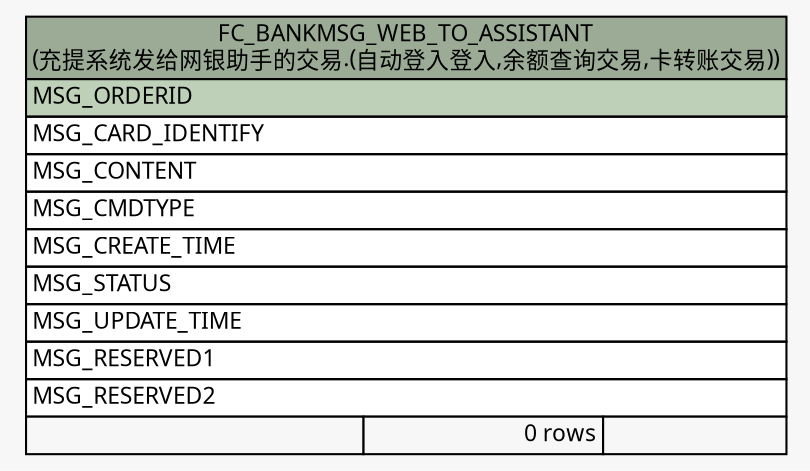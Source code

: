 // dot 2.26.0 on Linux 2.6.32-504.3.3.el6.x86_64
// SchemaSpy rev Unknown
digraph "FC_BANKMSG_WEB_TO_ASSISTANT" {
  graph [
    rankdir="RL"
    bgcolor="#f7f7f7"
    nodesep="0.18"
    ranksep="0.46"
    fontname="Microsoft YaHei"
    fontsize="11"
  ];
  node [
    fontname="Microsoft YaHei"
    fontsize="11"
    shape="plaintext"
  ];
  edge [
    arrowsize="0.8"
  ];
  "FC_BANKMSG_WEB_TO_ASSISTANT" [
    label=<
    <TABLE BORDER="0" CELLBORDER="1" CELLSPACING="0" BGCOLOR="#ffffff">
      <TR><TD COLSPAN="3" BGCOLOR="#9bab96" ALIGN="CENTER">FC_BANKMSG_WEB_TO_ASSISTANT<br/>(充提系统发给网银助手的交易.(自动登入登入,余额查询交易,卡转账交易))</TD></TR>
      <TR><TD PORT="MSG_ORDERID" COLSPAN="3" BGCOLOR="#bed1b8" ALIGN="LEFT">MSG_ORDERID</TD></TR>
      <TR><TD PORT="MSG_CARD_IDENTIFY" COLSPAN="3" ALIGN="LEFT">MSG_CARD_IDENTIFY</TD></TR>
      <TR><TD PORT="MSG_CONTENT" COLSPAN="3" ALIGN="LEFT">MSG_CONTENT</TD></TR>
      <TR><TD PORT="MSG_CMDTYPE" COLSPAN="3" ALIGN="LEFT">MSG_CMDTYPE</TD></TR>
      <TR><TD PORT="MSG_CREATE_TIME" COLSPAN="3" ALIGN="LEFT">MSG_CREATE_TIME</TD></TR>
      <TR><TD PORT="MSG_STATUS" COLSPAN="3" ALIGN="LEFT">MSG_STATUS</TD></TR>
      <TR><TD PORT="MSG_UPDATE_TIME" COLSPAN="3" ALIGN="LEFT">MSG_UPDATE_TIME</TD></TR>
      <TR><TD PORT="MSG_RESERVED1" COLSPAN="3" ALIGN="LEFT">MSG_RESERVED1</TD></TR>
      <TR><TD PORT="MSG_RESERVED2" COLSPAN="3" ALIGN="LEFT">MSG_RESERVED2</TD></TR>
      <TR><TD ALIGN="LEFT" BGCOLOR="#f7f7f7">  </TD><TD ALIGN="RIGHT" BGCOLOR="#f7f7f7">0 rows</TD><TD ALIGN="RIGHT" BGCOLOR="#f7f7f7">  </TD></TR>
    </TABLE>>
    URL="tables/FC_BANKMSG_WEB_TO_ASSISTANT.html"
    tooltip="FC_BANKMSG_WEB_TO_ASSISTANT"
  ];
}

